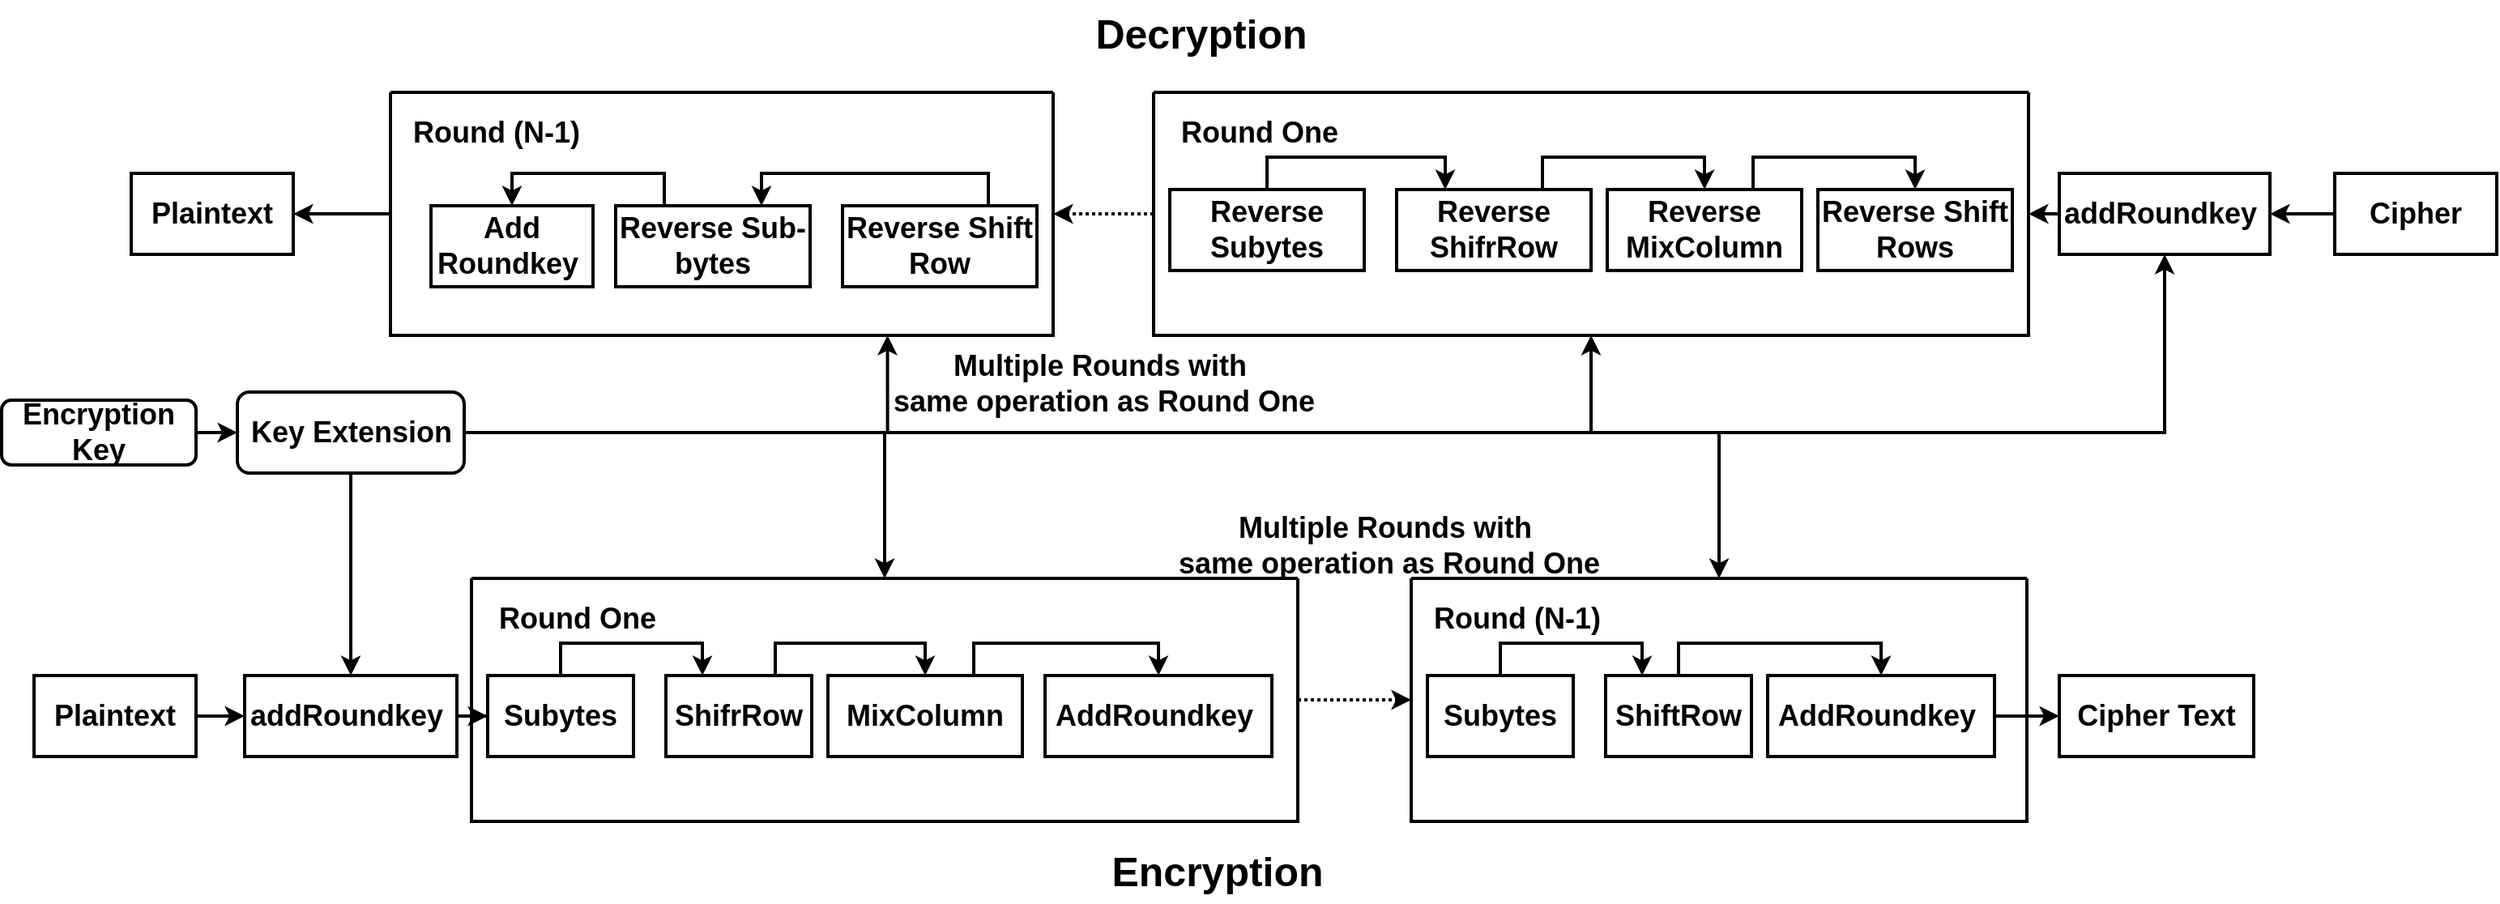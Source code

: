 <mxfile version="24.4.0" type="device">
  <diagram name="Page-1" id="jWZ5n9Klnfh3zpWST93G">
    <mxGraphModel dx="2686" dy="2017" grid="1" gridSize="10" guides="1" tooltips="1" connect="1" arrows="1" fold="1" page="1" pageScale="1" pageWidth="827" pageHeight="1169" math="0" shadow="0">
      <root>
        <mxCell id="0" />
        <mxCell id="1" parent="0" />
        <mxCell id="WOZH7U5dxf6inx2Zh-EG-4" value="" style="edgeStyle=orthogonalEdgeStyle;rounded=0;orthogonalLoop=1;jettySize=auto;html=1;fontSize=18;fontStyle=1;strokeWidth=2;" parent="1" source="WOZH7U5dxf6inx2Zh-EG-2" target="WOZH7U5dxf6inx2Zh-EG-3" edge="1">
          <mxGeometry relative="1" as="geometry" />
        </mxCell>
        <mxCell id="WOZH7U5dxf6inx2Zh-EG-2" value="&lt;font style=&quot;font-size: 18px;&quot;&gt;&lt;span style=&quot;font-size: 18px;&quot;&gt;Encryption&lt;/span&gt;&lt;/font&gt;&lt;div style=&quot;font-size: 18px;&quot;&gt;&lt;font style=&quot;font-size: 18px;&quot;&gt;&lt;span style=&quot;font-size: 18px;&quot;&gt;Key&lt;/span&gt;&lt;/font&gt;&lt;/div&gt;" style="rounded=1;whiteSpace=wrap;html=1;flipH=0;fontSize=18;fontStyle=1;strokeWidth=2;" parent="1" vertex="1">
          <mxGeometry x="-370" y="190" width="120" height="40" as="geometry" />
        </mxCell>
        <mxCell id="WOZH7U5dxf6inx2Zh-EG-65" style="edgeStyle=orthogonalEdgeStyle;rounded=0;orthogonalLoop=1;jettySize=auto;html=1;exitX=0.5;exitY=1;exitDx=0;exitDy=0;entryX=0.5;entryY=0;entryDx=0;entryDy=0;fontSize=18;fontStyle=1;strokeWidth=2;" parent="1" source="WOZH7U5dxf6inx2Zh-EG-3" target="WOZH7U5dxf6inx2Zh-EG-7" edge="1">
          <mxGeometry relative="1" as="geometry" />
        </mxCell>
        <mxCell id="WOZH7U5dxf6inx2Zh-EG-104" style="edgeStyle=orthogonalEdgeStyle;rounded=0;orthogonalLoop=1;jettySize=auto;html=1;exitX=1;exitY=0.5;exitDx=0;exitDy=0;entryX=0.5;entryY=0;entryDx=0;entryDy=0;fontSize=18;fontStyle=1;strokeWidth=2;" parent="1" source="WOZH7U5dxf6inx2Zh-EG-3" target="WOZH7U5dxf6inx2Zh-EG-55" edge="1">
          <mxGeometry relative="1" as="geometry" />
        </mxCell>
        <mxCell id="WOZH7U5dxf6inx2Zh-EG-106" style="edgeStyle=orthogonalEdgeStyle;rounded=0;orthogonalLoop=1;jettySize=auto;html=1;exitX=1;exitY=0.5;exitDx=0;exitDy=0;entryX=0.5;entryY=0;entryDx=0;entryDy=0;fontSize=18;fontStyle=1;strokeWidth=2;" parent="1" source="WOZH7U5dxf6inx2Zh-EG-3" target="WOZH7U5dxf6inx2Zh-EG-89" edge="1">
          <mxGeometry relative="1" as="geometry" />
        </mxCell>
        <mxCell id="WOZH7U5dxf6inx2Zh-EG-132" style="edgeStyle=orthogonalEdgeStyle;rounded=0;orthogonalLoop=1;jettySize=auto;html=1;exitX=1;exitY=0.5;exitDx=0;exitDy=0;entryX=0.5;entryY=1;entryDx=0;entryDy=0;fontSize=18;fontStyle=1;strokeWidth=2;" parent="1" source="WOZH7U5dxf6inx2Zh-EG-3" target="WOZH7U5dxf6inx2Zh-EG-120" edge="1">
          <mxGeometry relative="1" as="geometry" />
        </mxCell>
        <mxCell id="WOZH7U5dxf6inx2Zh-EG-133" style="edgeStyle=orthogonalEdgeStyle;rounded=0;orthogonalLoop=1;jettySize=auto;html=1;exitX=1;exitY=0.5;exitDx=0;exitDy=0;entryX=0.5;entryY=1;entryDx=0;entryDy=0;fontSize=18;fontStyle=1;strokeWidth=2;" parent="1" source="WOZH7U5dxf6inx2Zh-EG-3" target="WOZH7U5dxf6inx2Zh-EG-110" edge="1">
          <mxGeometry relative="1" as="geometry" />
        </mxCell>
        <mxCell id="WOZH7U5dxf6inx2Zh-EG-147" style="edgeStyle=orthogonalEdgeStyle;rounded=0;orthogonalLoop=1;jettySize=auto;html=1;exitX=1;exitY=0.5;exitDx=0;exitDy=0;entryX=0.75;entryY=1;entryDx=0;entryDy=0;fontSize=18;fontStyle=1;strokeWidth=2;" parent="1" source="WOZH7U5dxf6inx2Zh-EG-3" target="WOZH7U5dxf6inx2Zh-EG-68" edge="1">
          <mxGeometry relative="1" as="geometry" />
        </mxCell>
        <mxCell id="WOZH7U5dxf6inx2Zh-EG-3" value="&lt;font style=&quot;font-size: 18px;&quot;&gt;&lt;span style=&quot;font-size: 18px;&quot;&gt;Key Extension&lt;/span&gt;&lt;/font&gt;" style="rounded=1;whiteSpace=wrap;html=1;flipH=0;fontSize=18;fontStyle=1;strokeWidth=2;" parent="1" vertex="1">
          <mxGeometry x="-224.5" y="185" width="140" height="50" as="geometry" />
        </mxCell>
        <mxCell id="WOZH7U5dxf6inx2Zh-EG-8" value="" style="edgeStyle=orthogonalEdgeStyle;rounded=0;orthogonalLoop=1;jettySize=auto;html=1;fontSize=18;fontStyle=1;strokeWidth=2;" parent="1" source="WOZH7U5dxf6inx2Zh-EG-6" target="WOZH7U5dxf6inx2Zh-EG-7" edge="1">
          <mxGeometry relative="1" as="geometry" />
        </mxCell>
        <mxCell id="WOZH7U5dxf6inx2Zh-EG-6" value="&lt;font style=&quot;font-size: 18px;&quot;&gt;&lt;span style=&quot;font-size: 18px;&quot;&gt;Plaintext&lt;/span&gt;&lt;/font&gt;" style="rounded=0;whiteSpace=wrap;html=1;flipH=0;fontSize=18;fontStyle=1;strokeWidth=2;" parent="1" vertex="1">
          <mxGeometry x="-350" y="359.97" width="100" height="50" as="geometry" />
        </mxCell>
        <mxCell id="WOZH7U5dxf6inx2Zh-EG-64" value="" style="edgeStyle=orthogonalEdgeStyle;rounded=0;orthogonalLoop=1;jettySize=auto;html=1;fontSize=18;fontStyle=1;strokeWidth=2;" parent="1" source="WOZH7U5dxf6inx2Zh-EG-7" target="WOZH7U5dxf6inx2Zh-EG-56" edge="1">
          <mxGeometry relative="1" as="geometry" />
        </mxCell>
        <mxCell id="WOZH7U5dxf6inx2Zh-EG-7" value="&lt;font style=&quot;font-size: 18px;&quot;&gt;&lt;span style=&quot;font-size: 18px;&quot;&gt;addRoundkey&amp;nbsp;&lt;/span&gt;&lt;/font&gt;" style="rounded=0;whiteSpace=wrap;html=1;flipH=0;fontSize=18;fontStyle=1;strokeWidth=2;" parent="1" vertex="1">
          <mxGeometry x="-220" y="359.97" width="131" height="50" as="geometry" />
        </mxCell>
        <mxCell id="WOZH7U5dxf6inx2Zh-EG-86" style="edgeStyle=orthogonalEdgeStyle;rounded=0;orthogonalLoop=1;jettySize=auto;html=1;exitX=1;exitY=0.5;exitDx=0;exitDy=0;dashed=1;dashPattern=1 1;strokeWidth=2;entryX=0;entryY=0.5;entryDx=0;entryDy=0;fontSize=18;fontStyle=1" parent="1" source="WOZH7U5dxf6inx2Zh-EG-55" target="WOZH7U5dxf6inx2Zh-EG-89" edge="1">
          <mxGeometry relative="1" as="geometry">
            <mxPoint x="560" y="375" as="targetPoint" />
          </mxGeometry>
        </mxCell>
        <mxCell id="WOZH7U5dxf6inx2Zh-EG-55" value="" style="swimlane;startSize=0;fontSize=18;fontStyle=1;strokeWidth=2;" parent="1" vertex="1">
          <mxGeometry x="-80" y="300" width="510" height="150" as="geometry" />
        </mxCell>
        <mxCell id="WOZH7U5dxf6inx2Zh-EG-60" style="edgeStyle=orthogonalEdgeStyle;rounded=0;orthogonalLoop=1;jettySize=auto;html=1;exitX=0.5;exitY=0;exitDx=0;exitDy=0;entryX=0.25;entryY=0;entryDx=0;entryDy=0;fontSize=18;fontStyle=1;strokeWidth=2;" parent="WOZH7U5dxf6inx2Zh-EG-55" source="WOZH7U5dxf6inx2Zh-EG-56" target="WOZH7U5dxf6inx2Zh-EG-57" edge="1">
          <mxGeometry relative="1" as="geometry" />
        </mxCell>
        <mxCell id="WOZH7U5dxf6inx2Zh-EG-56" value="&lt;span style=&quot;font-size: 18px;&quot;&gt;&lt;span style=&quot;font-size: 18px;&quot;&gt;Subytes&lt;/span&gt;&lt;/span&gt;" style="rounded=0;whiteSpace=wrap;html=1;flipH=0;fontSize=18;fontStyle=1;strokeWidth=2;" parent="WOZH7U5dxf6inx2Zh-EG-55" vertex="1">
          <mxGeometry x="10" y="59.97" width="90" height="50" as="geometry" />
        </mxCell>
        <mxCell id="WOZH7U5dxf6inx2Zh-EG-62" style="edgeStyle=orthogonalEdgeStyle;rounded=0;orthogonalLoop=1;jettySize=auto;html=1;exitX=0.75;exitY=0;exitDx=0;exitDy=0;entryX=0.5;entryY=0;entryDx=0;entryDy=0;fontSize=18;fontStyle=1;strokeWidth=2;" parent="WOZH7U5dxf6inx2Zh-EG-55" source="WOZH7U5dxf6inx2Zh-EG-57" target="WOZH7U5dxf6inx2Zh-EG-58" edge="1">
          <mxGeometry relative="1" as="geometry" />
        </mxCell>
        <mxCell id="WOZH7U5dxf6inx2Zh-EG-57" value="&lt;font style=&quot;font-size: 18px;&quot;&gt;&lt;span style=&quot;font-size: 18px;&quot;&gt;ShifrRow&lt;/span&gt;&lt;/font&gt;" style="rounded=0;whiteSpace=wrap;html=1;flipH=0;fontSize=18;fontStyle=1;strokeWidth=2;" parent="WOZH7U5dxf6inx2Zh-EG-55" vertex="1">
          <mxGeometry x="120" y="59.97" width="90" height="50" as="geometry" />
        </mxCell>
        <mxCell id="WOZH7U5dxf6inx2Zh-EG-63" style="edgeStyle=orthogonalEdgeStyle;rounded=0;orthogonalLoop=1;jettySize=auto;html=1;exitX=0.75;exitY=0;exitDx=0;exitDy=0;entryX=0.5;entryY=0;entryDx=0;entryDy=0;fontSize=18;fontStyle=1;strokeWidth=2;" parent="WOZH7U5dxf6inx2Zh-EG-55" source="WOZH7U5dxf6inx2Zh-EG-58" target="WOZH7U5dxf6inx2Zh-EG-59" edge="1">
          <mxGeometry relative="1" as="geometry" />
        </mxCell>
        <mxCell id="WOZH7U5dxf6inx2Zh-EG-58" value="&lt;font style=&quot;font-size: 18px;&quot;&gt;&lt;span style=&quot;font-size: 18px;&quot;&gt;MixColumn&lt;/span&gt;&lt;/font&gt;" style="rounded=0;whiteSpace=wrap;html=1;flipH=0;fontSize=18;fontStyle=1;strokeWidth=2;" parent="WOZH7U5dxf6inx2Zh-EG-55" vertex="1">
          <mxGeometry x="220" y="59.97" width="120" height="50" as="geometry" />
        </mxCell>
        <mxCell id="WOZH7U5dxf6inx2Zh-EG-59" value="&lt;font style=&quot;font-size: 18px;&quot;&gt;&lt;span style=&quot;font-size: 18px;&quot;&gt;AddRoundkey&amp;nbsp;&lt;/span&gt;&lt;/font&gt;" style="rounded=0;whiteSpace=wrap;html=1;flipH=0;fontSize=18;fontStyle=1;strokeWidth=2;" parent="WOZH7U5dxf6inx2Zh-EG-55" vertex="1">
          <mxGeometry x="354" y="59.97" width="140" height="50" as="geometry" />
        </mxCell>
        <mxCell id="WOZH7U5dxf6inx2Zh-EG-67" value="&lt;font style=&quot;font-size: 18px;&quot;&gt;&lt;span style=&quot;font-size: 18px;&quot;&gt;Round One&lt;/span&gt;&lt;/font&gt;" style="text;html=1;align=center;verticalAlign=middle;resizable=0;points=[];autosize=1;strokeColor=none;fillColor=none;fontSize=18;fontStyle=1;strokeWidth=2;" parent="WOZH7U5dxf6inx2Zh-EG-55" vertex="1">
          <mxGeometry x="10" y="5" width="110" height="40" as="geometry" />
        </mxCell>
        <mxCell id="WOZH7U5dxf6inx2Zh-EG-152" style="edgeStyle=orthogonalEdgeStyle;rounded=0;orthogonalLoop=1;jettySize=auto;html=1;exitX=0;exitY=0.5;exitDx=0;exitDy=0;entryX=1;entryY=0.5;entryDx=0;entryDy=0;fontSize=18;fontStyle=1;strokeWidth=2;" parent="1" source="WOZH7U5dxf6inx2Zh-EG-68" target="WOZH7U5dxf6inx2Zh-EG-151" edge="1">
          <mxGeometry relative="1" as="geometry" />
        </mxCell>
        <mxCell id="WOZH7U5dxf6inx2Zh-EG-68" value="" style="swimlane;startSize=0;fontSize=18;fontStyle=1;strokeWidth=2;" parent="1" vertex="1">
          <mxGeometry x="-130" width="409" height="150" as="geometry" />
        </mxCell>
        <mxCell id="WOZH7U5dxf6inx2Zh-EG-71" style="edgeStyle=orthogonalEdgeStyle;rounded=0;orthogonalLoop=1;jettySize=auto;html=1;exitX=0.75;exitY=0;exitDx=0;exitDy=0;entryX=0.75;entryY=0;entryDx=0;entryDy=0;fontSize=18;fontStyle=1;strokeWidth=2;" parent="WOZH7U5dxf6inx2Zh-EG-68" source="WOZH7U5dxf6inx2Zh-EG-72" target="WOZH7U5dxf6inx2Zh-EG-74" edge="1">
          <mxGeometry relative="1" as="geometry" />
        </mxCell>
        <mxCell id="WOZH7U5dxf6inx2Zh-EG-72" value="&lt;font style=&quot;font-size: 18px;&quot;&gt;&lt;span style=&quot;font-size: 18px;&quot;&gt;Reverse Shift Row&lt;/span&gt;&lt;/font&gt;" style="rounded=0;whiteSpace=wrap;html=1;flipH=0;fontSize=18;fontStyle=1;strokeWidth=2;" parent="WOZH7U5dxf6inx2Zh-EG-68" vertex="1">
          <mxGeometry x="279" y="70" width="120" height="50" as="geometry" />
        </mxCell>
        <mxCell id="WOZH7U5dxf6inx2Zh-EG-73" style="edgeStyle=orthogonalEdgeStyle;rounded=0;orthogonalLoop=1;jettySize=auto;html=1;exitX=0.25;exitY=0;exitDx=0;exitDy=0;entryX=0.5;entryY=0;entryDx=0;entryDy=0;fontSize=18;fontStyle=1;strokeWidth=2;" parent="WOZH7U5dxf6inx2Zh-EG-68" source="WOZH7U5dxf6inx2Zh-EG-74" target="WOZH7U5dxf6inx2Zh-EG-75" edge="1">
          <mxGeometry relative="1" as="geometry" />
        </mxCell>
        <mxCell id="WOZH7U5dxf6inx2Zh-EG-74" value="&lt;span style=&quot;font-size: 18px;&quot;&gt;&lt;span style=&quot;font-size: 18px;&quot;&gt;Reverse Sub-bytes&lt;/span&gt;&lt;/span&gt;" style="rounded=0;whiteSpace=wrap;html=1;flipH=0;fontSize=18;fontStyle=1;strokeWidth=2;" parent="WOZH7U5dxf6inx2Zh-EG-68" vertex="1">
          <mxGeometry x="139" y="70" width="120" height="50" as="geometry" />
        </mxCell>
        <mxCell id="WOZH7U5dxf6inx2Zh-EG-75" value="&lt;font style=&quot;font-size: 18px;&quot;&gt;&lt;span style=&quot;font-size: 18px;&quot;&gt;Add&lt;/span&gt;&lt;/font&gt;&lt;div&gt;&lt;font style=&quot;font-size: 18px;&quot;&gt;&lt;span style=&quot;font-size: 18px;&quot;&gt;Roundkey&amp;nbsp;&lt;/span&gt;&lt;/font&gt;&lt;/div&gt;" style="rounded=0;whiteSpace=wrap;html=1;flipH=0;fontSize=18;fontStyle=1;strokeWidth=2;" parent="WOZH7U5dxf6inx2Zh-EG-68" vertex="1">
          <mxGeometry x="25" y="70" width="100" height="50" as="geometry" />
        </mxCell>
        <mxCell id="WOZH7U5dxf6inx2Zh-EG-76" value="&lt;font style=&quot;font-size: 18px;&quot;&gt;&lt;span style=&quot;font-size: 18px;&quot;&gt;Round (N-1)&lt;/span&gt;&lt;/font&gt;" style="text;html=1;align=center;verticalAlign=middle;resizable=0;points=[];autosize=1;strokeColor=none;fillColor=none;fontSize=18;fontStyle=1;strokeWidth=2;" parent="WOZH7U5dxf6inx2Zh-EG-68" vertex="1">
          <mxGeometry x="5" y="5" width="120" height="40" as="geometry" />
        </mxCell>
        <mxCell id="WOZH7U5dxf6inx2Zh-EG-89" value="" style="swimlane;startSize=0;fontSize=18;fontStyle=1;strokeWidth=2;" parent="1" vertex="1">
          <mxGeometry x="500" y="300" width="380" height="150" as="geometry" />
        </mxCell>
        <mxCell id="WOZH7U5dxf6inx2Zh-EG-90" style="edgeStyle=orthogonalEdgeStyle;rounded=0;orthogonalLoop=1;jettySize=auto;html=1;exitX=0.5;exitY=0;exitDx=0;exitDy=0;entryX=0.25;entryY=0;entryDx=0;entryDy=0;fontSize=18;fontStyle=1;strokeWidth=2;" parent="WOZH7U5dxf6inx2Zh-EG-89" source="WOZH7U5dxf6inx2Zh-EG-91" target="WOZH7U5dxf6inx2Zh-EG-93" edge="1">
          <mxGeometry relative="1" as="geometry" />
        </mxCell>
        <mxCell id="WOZH7U5dxf6inx2Zh-EG-91" value="&lt;span style=&quot;font-size: 18px;&quot;&gt;&lt;span style=&quot;font-size: 18px;&quot;&gt;Subytes&lt;/span&gt;&lt;/span&gt;" style="rounded=0;whiteSpace=wrap;html=1;flipH=0;fontSize=18;fontStyle=1;strokeWidth=2;" parent="WOZH7U5dxf6inx2Zh-EG-89" vertex="1">
          <mxGeometry x="10" y="59.97" width="90" height="50" as="geometry" />
        </mxCell>
        <mxCell id="WOZH7U5dxf6inx2Zh-EG-100" style="edgeStyle=orthogonalEdgeStyle;rounded=0;orthogonalLoop=1;jettySize=auto;html=1;exitX=0.5;exitY=0;exitDx=0;exitDy=0;entryX=0.5;entryY=0;entryDx=0;entryDy=0;fontSize=18;fontStyle=1;strokeWidth=2;" parent="WOZH7U5dxf6inx2Zh-EG-89" source="WOZH7U5dxf6inx2Zh-EG-93" target="WOZH7U5dxf6inx2Zh-EG-96" edge="1">
          <mxGeometry relative="1" as="geometry" />
        </mxCell>
        <mxCell id="WOZH7U5dxf6inx2Zh-EG-93" value="&lt;font style=&quot;font-size: 18px;&quot;&gt;&lt;span style=&quot;font-size: 18px;&quot;&gt;ShiftRow&lt;/span&gt;&lt;/font&gt;" style="rounded=0;whiteSpace=wrap;html=1;flipH=0;fontSize=18;fontStyle=1;strokeWidth=2;" parent="WOZH7U5dxf6inx2Zh-EG-89" vertex="1">
          <mxGeometry x="120" y="59.97" width="90" height="50" as="geometry" />
        </mxCell>
        <mxCell id="WOZH7U5dxf6inx2Zh-EG-96" value="&lt;font style=&quot;font-size: 18px;&quot;&gt;&lt;span style=&quot;font-size: 18px;&quot;&gt;AddRoundkey&amp;nbsp;&lt;/span&gt;&lt;/font&gt;" style="rounded=0;whiteSpace=wrap;html=1;flipH=0;fontSize=18;fontStyle=1;strokeWidth=2;" parent="WOZH7U5dxf6inx2Zh-EG-89" vertex="1">
          <mxGeometry x="220" y="59.97" width="140" height="50" as="geometry" />
        </mxCell>
        <mxCell id="WOZH7U5dxf6inx2Zh-EG-97" value="&lt;span style=&quot;font-size: 18px;&quot;&gt;&lt;span style=&quot;font-size: 18px;&quot;&gt;Round (N-1)&lt;/span&gt;&lt;/span&gt;" style="text;html=1;align=center;verticalAlign=middle;resizable=0;points=[];autosize=1;strokeColor=none;fillColor=none;fontSize=18;fontStyle=1;strokeWidth=2;" parent="WOZH7U5dxf6inx2Zh-EG-89" vertex="1">
          <mxGeometry x="5" y="5" width="120" height="40" as="geometry" />
        </mxCell>
        <mxCell id="WOZH7U5dxf6inx2Zh-EG-102" value="&lt;span style=&quot;font-size: 18px;&quot;&gt;&lt;span style=&quot;font-size: 18px;&quot;&gt;Cipher Text&lt;/span&gt;&lt;/span&gt;" style="rounded=0;whiteSpace=wrap;html=1;flipH=0;fontSize=18;fontStyle=1;strokeWidth=2;" parent="1" vertex="1">
          <mxGeometry x="900" y="359.97" width="120" height="50" as="geometry" />
        </mxCell>
        <mxCell id="WOZH7U5dxf6inx2Zh-EG-103" style="edgeStyle=orthogonalEdgeStyle;rounded=0;orthogonalLoop=1;jettySize=auto;html=1;exitX=1;exitY=0.5;exitDx=0;exitDy=0;entryX=0;entryY=0.5;entryDx=0;entryDy=0;fontSize=18;fontStyle=1;strokeWidth=2;" parent="1" source="WOZH7U5dxf6inx2Zh-EG-96" target="WOZH7U5dxf6inx2Zh-EG-102" edge="1">
          <mxGeometry relative="1" as="geometry" />
        </mxCell>
        <mxCell id="WOZH7U5dxf6inx2Zh-EG-107" value="" style="edgeStyle=orthogonalEdgeStyle;rounded=0;orthogonalLoop=1;jettySize=auto;html=1;fontSize=18;fontStyle=1;strokeWidth=2;" parent="1" source="WOZH7U5dxf6inx2Zh-EG-108" target="WOZH7U5dxf6inx2Zh-EG-110" edge="1">
          <mxGeometry relative="1" as="geometry" />
        </mxCell>
        <mxCell id="WOZH7U5dxf6inx2Zh-EG-108" value="&lt;font style=&quot;font-size: 18px;&quot;&gt;&lt;span style=&quot;font-size: 18px;&quot;&gt;Cipher&lt;/span&gt;&lt;/font&gt;" style="rounded=0;whiteSpace=wrap;html=1;flipH=0;fontSize=18;fontStyle=1;strokeWidth=2;" parent="1" vertex="1">
          <mxGeometry x="1070" y="50" width="100" height="50" as="geometry" />
        </mxCell>
        <mxCell id="WOZH7U5dxf6inx2Zh-EG-130" style="edgeStyle=orthogonalEdgeStyle;rounded=0;orthogonalLoop=1;jettySize=auto;html=1;exitX=0;exitY=0.5;exitDx=0;exitDy=0;entryX=1;entryY=0.5;entryDx=0;entryDy=0;fontSize=18;fontStyle=1;strokeWidth=2;" parent="1" source="WOZH7U5dxf6inx2Zh-EG-110" target="WOZH7U5dxf6inx2Zh-EG-120" edge="1">
          <mxGeometry relative="1" as="geometry" />
        </mxCell>
        <mxCell id="WOZH7U5dxf6inx2Zh-EG-110" value="&lt;font style=&quot;font-size: 18px;&quot;&gt;&lt;span style=&quot;font-size: 18px;&quot;&gt;addRoundkey&amp;nbsp;&lt;/span&gt;&lt;/font&gt;" style="rounded=0;whiteSpace=wrap;html=1;flipH=0;fontSize=18;fontStyle=1;strokeWidth=2;" parent="1" vertex="1">
          <mxGeometry x="900" y="50" width="130" height="50" as="geometry" />
        </mxCell>
        <mxCell id="WOZH7U5dxf6inx2Zh-EG-134" style="edgeStyle=orthogonalEdgeStyle;rounded=0;orthogonalLoop=1;jettySize=auto;html=1;exitX=0;exitY=0.5;exitDx=0;exitDy=0;dashed=1;dashPattern=1 1;strokeWidth=2;entryX=1;entryY=0.5;entryDx=0;entryDy=0;fontSize=18;fontStyle=1" parent="1" source="WOZH7U5dxf6inx2Zh-EG-120" target="WOZH7U5dxf6inx2Zh-EG-68" edge="1">
          <mxGeometry relative="1" as="geometry">
            <mxPoint x="251" y="75" as="targetPoint" />
          </mxGeometry>
        </mxCell>
        <mxCell id="WOZH7U5dxf6inx2Zh-EG-120" value="" style="swimlane;startSize=0;fontSize=18;fontStyle=1;strokeWidth=2;" parent="1" vertex="1">
          <mxGeometry x="341" width="540" height="150" as="geometry" />
        </mxCell>
        <mxCell id="WOZH7U5dxf6inx2Zh-EG-121" style="edgeStyle=orthogonalEdgeStyle;rounded=0;orthogonalLoop=1;jettySize=auto;html=1;exitX=0.5;exitY=0;exitDx=0;exitDy=0;entryX=0.25;entryY=0;entryDx=0;entryDy=0;fontSize=18;fontStyle=1;strokeWidth=2;" parent="WOZH7U5dxf6inx2Zh-EG-120" source="WOZH7U5dxf6inx2Zh-EG-122" target="WOZH7U5dxf6inx2Zh-EG-124" edge="1">
          <mxGeometry relative="1" as="geometry" />
        </mxCell>
        <mxCell id="WOZH7U5dxf6inx2Zh-EG-122" value="&lt;span style=&quot;font-size: 18px;&quot;&gt;&lt;span style=&quot;font-size: 18px;&quot;&gt;Reverse&lt;/span&gt;&lt;/span&gt;&lt;div style=&quot;font-size: 18px;&quot;&gt;&lt;span style=&quot;font-size: 18px;&quot;&gt;&lt;span style=&quot;font-size: 18px;&quot;&gt;Subytes&lt;/span&gt;&lt;/span&gt;&lt;/div&gt;" style="rounded=0;whiteSpace=wrap;html=1;flipH=0;fontSize=18;fontStyle=1;strokeWidth=2;" parent="WOZH7U5dxf6inx2Zh-EG-120" vertex="1">
          <mxGeometry x="10" y="59.97" width="120" height="50" as="geometry" />
        </mxCell>
        <mxCell id="WOZH7U5dxf6inx2Zh-EG-123" style="edgeStyle=orthogonalEdgeStyle;rounded=0;orthogonalLoop=1;jettySize=auto;html=1;exitX=0.75;exitY=0;exitDx=0;exitDy=0;entryX=0.5;entryY=0;entryDx=0;entryDy=0;fontSize=18;fontStyle=1;strokeWidth=2;" parent="WOZH7U5dxf6inx2Zh-EG-120" source="WOZH7U5dxf6inx2Zh-EG-124" target="WOZH7U5dxf6inx2Zh-EG-126" edge="1">
          <mxGeometry relative="1" as="geometry" />
        </mxCell>
        <mxCell id="WOZH7U5dxf6inx2Zh-EG-124" value="&lt;font style=&quot;font-size: 18px;&quot;&gt;&lt;span style=&quot;font-size: 18px;&quot;&gt;Reverse&lt;/span&gt;&lt;/font&gt;&lt;div style=&quot;font-size: 18px;&quot;&gt;&lt;font style=&quot;font-size: 18px;&quot;&gt;&lt;span style=&quot;font-size: 18px;&quot;&gt;ShifrRow&lt;/span&gt;&lt;/font&gt;&lt;/div&gt;" style="rounded=0;whiteSpace=wrap;html=1;flipH=0;fontSize=18;fontStyle=1;strokeWidth=2;" parent="WOZH7U5dxf6inx2Zh-EG-120" vertex="1">
          <mxGeometry x="150" y="60" width="120" height="49.97" as="geometry" />
        </mxCell>
        <mxCell id="WOZH7U5dxf6inx2Zh-EG-125" style="edgeStyle=orthogonalEdgeStyle;rounded=0;orthogonalLoop=1;jettySize=auto;html=1;exitX=0.75;exitY=0;exitDx=0;exitDy=0;entryX=0.5;entryY=0;entryDx=0;entryDy=0;fontSize=18;fontStyle=1;strokeWidth=2;" parent="WOZH7U5dxf6inx2Zh-EG-120" source="WOZH7U5dxf6inx2Zh-EG-126" target="WOZH7U5dxf6inx2Zh-EG-127" edge="1">
          <mxGeometry relative="1" as="geometry" />
        </mxCell>
        <mxCell id="WOZH7U5dxf6inx2Zh-EG-126" value="&lt;font style=&quot;font-size: 18px;&quot;&gt;&lt;span style=&quot;font-size: 18px;&quot;&gt;Reverse MixColumn&lt;/span&gt;&lt;/font&gt;" style="rounded=0;whiteSpace=wrap;html=1;flipH=0;fontSize=18;fontStyle=1;strokeWidth=2;" parent="WOZH7U5dxf6inx2Zh-EG-120" vertex="1">
          <mxGeometry x="280" y="59.97" width="120" height="50" as="geometry" />
        </mxCell>
        <mxCell id="WOZH7U5dxf6inx2Zh-EG-127" value="&lt;span style=&quot;font-size: 18px;&quot;&gt;&lt;span style=&quot;font-size: 18px;&quot;&gt;Reverse Shift Rows&lt;/span&gt;&lt;/span&gt;" style="rounded=0;whiteSpace=wrap;html=1;flipH=0;fontSize=18;fontStyle=1;strokeWidth=2;" parent="WOZH7U5dxf6inx2Zh-EG-120" vertex="1">
          <mxGeometry x="410" y="59.97" width="120" height="50" as="geometry" />
        </mxCell>
        <mxCell id="WOZH7U5dxf6inx2Zh-EG-128" value="&lt;span style=&quot;font-size: 18px;&quot;&gt;&lt;span style=&quot;font-size: 18px;&quot;&gt;Round One&lt;/span&gt;&lt;/span&gt;" style="text;html=1;align=center;verticalAlign=middle;resizable=0;points=[];autosize=1;strokeColor=none;fillColor=none;fontSize=18;fontStyle=1;strokeWidth=2;" parent="WOZH7U5dxf6inx2Zh-EG-120" vertex="1">
          <mxGeometry x="10" y="5" width="110" height="40" as="geometry" />
        </mxCell>
        <mxCell id="WOZH7U5dxf6inx2Zh-EG-135" value="&lt;span style=&quot;font-size: 18px;&quot;&gt;&lt;span style=&quot;font-size: 18px;&quot;&gt;Multiple Rounds with&amp;nbsp;&lt;/span&gt;&lt;/span&gt;&lt;div style=&quot;font-size: 18px;&quot;&gt;&lt;span style=&quot;font-size: 18px;&quot;&gt;&lt;span style=&quot;font-size: 18px;&quot;&gt;same operation as Round One&lt;/span&gt;&lt;/span&gt;&lt;/div&gt;" style="text;html=1;align=center;verticalAlign=middle;resizable=0;points=[];autosize=1;strokeColor=none;fillColor=none;fontSize=18;fontStyle=1;strokeWidth=2;" parent="1" vertex="1">
          <mxGeometry x="180" y="150" width="260" height="60" as="geometry" />
        </mxCell>
        <mxCell id="WOZH7U5dxf6inx2Zh-EG-151" value="&lt;font style=&quot;font-size: 18px;&quot;&gt;&lt;span style=&quot;font-size: 18px;&quot;&gt;Plaintext&lt;/span&gt;&lt;/font&gt;" style="rounded=0;whiteSpace=wrap;html=1;flipH=0;fontSize=18;fontStyle=1;strokeWidth=2;" parent="1" vertex="1">
          <mxGeometry x="-290" y="50" width="100" height="50" as="geometry" />
        </mxCell>
        <mxCell id="WOZH7U5dxf6inx2Zh-EG-153" value="&lt;span style=&quot;font-size: 18px;&quot;&gt;&lt;span style=&quot;font-size: 18px;&quot;&gt;Multiple Rounds with&amp;nbsp;&lt;/span&gt;&lt;/span&gt;&lt;div style=&quot;font-size: 18px;&quot;&gt;&lt;span style=&quot;font-size: 18px;&quot;&gt;&lt;span style=&quot;font-size: 18px;&quot;&gt;same operation as Round One&lt;/span&gt;&lt;/span&gt;&lt;/div&gt;" style="text;html=1;align=center;verticalAlign=middle;resizable=0;points=[];autosize=1;strokeColor=none;fillColor=none;fontSize=18;fontStyle=1;strokeWidth=2;" parent="1" vertex="1">
          <mxGeometry x="356" y="250" width="260" height="60" as="geometry" />
        </mxCell>
        <mxCell id="WOZH7U5dxf6inx2Zh-EG-154" value="&lt;font style=&quot;font-size: 25px;&quot;&gt;Decryption&lt;/font&gt;" style="text;html=1;align=center;verticalAlign=middle;resizable=0;points=[];autosize=1;strokeColor=none;fillColor=none;fontSize=18;fontStyle=1;strokeWidth=2;" parent="1" vertex="1">
          <mxGeometry x="300" y="-57" width="140" height="40" as="geometry" />
        </mxCell>
        <mxCell id="WOZH7U5dxf6inx2Zh-EG-155" value="&lt;font style=&quot;font-size: 25px;&quot;&gt;Encryption&lt;/font&gt;" style="text;html=1;align=center;verticalAlign=middle;resizable=0;points=[];autosize=1;strokeColor=none;fillColor=none;fontSize=18;fontStyle=1;strokeWidth=2;" parent="1" vertex="1">
          <mxGeometry x="310" y="460" width="140" height="40" as="geometry" />
        </mxCell>
      </root>
    </mxGraphModel>
  </diagram>
</mxfile>
